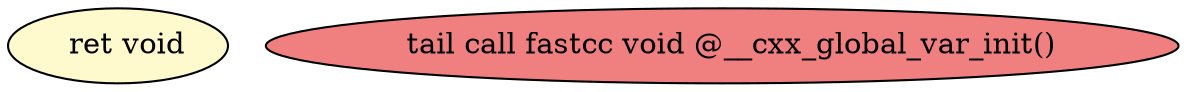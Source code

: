 
digraph G {


node338 [fillcolor=lemonchiffon,label="  ret void",shape=ellipse,style=filled ]
node337 [fillcolor=lightcoral,label="  tail call fastcc void @__cxx_global_var_init()",shape=ellipse,style=filled ]



}
